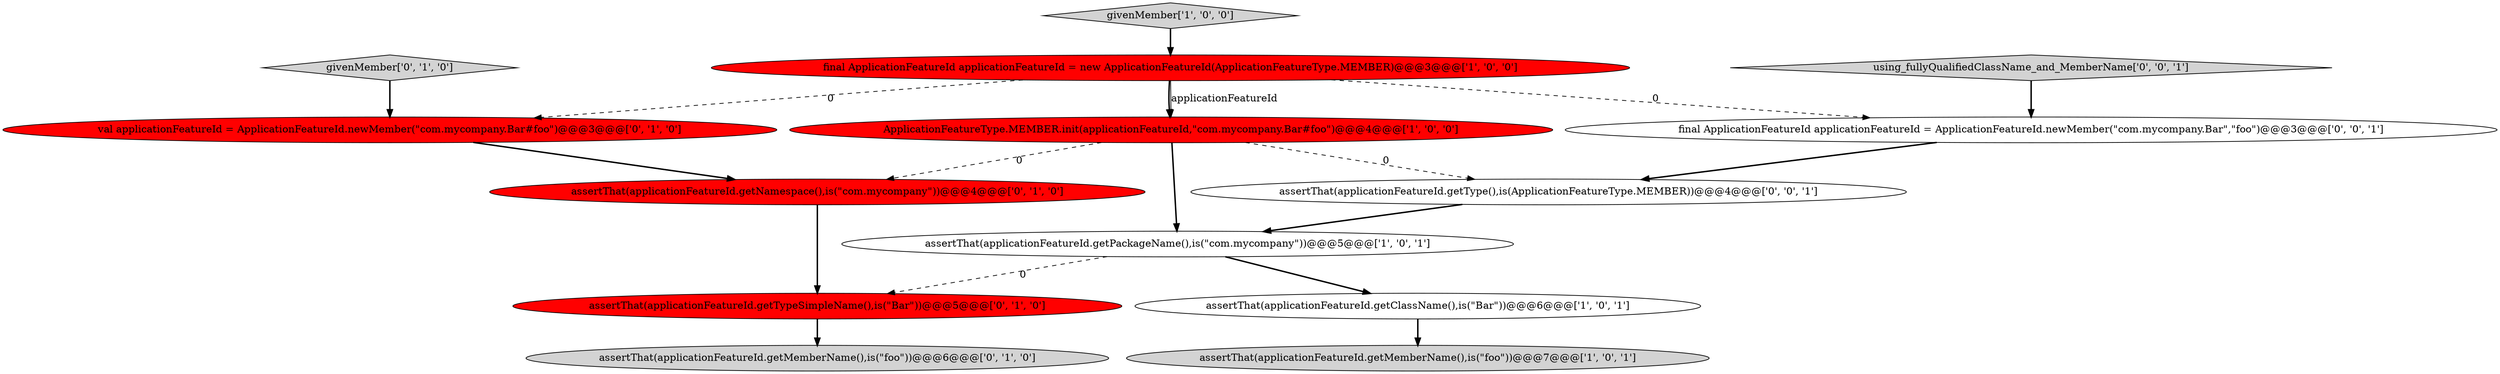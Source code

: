 digraph {
9 [style = filled, label = "givenMember['0', '1', '0']", fillcolor = lightgray, shape = diamond image = "AAA0AAABBB2BBB"];
1 [style = filled, label = "ApplicationFeatureType.MEMBER.init(applicationFeatureId,\"com.mycompany.Bar#foo\")@@@4@@@['1', '0', '0']", fillcolor = red, shape = ellipse image = "AAA1AAABBB1BBB"];
11 [style = filled, label = "using_fullyQualifiedClassName_and_MemberName['0', '0', '1']", fillcolor = lightgray, shape = diamond image = "AAA0AAABBB3BBB"];
4 [style = filled, label = "assertThat(applicationFeatureId.getPackageName(),is(\"com.mycompany\"))@@@5@@@['1', '0', '1']", fillcolor = white, shape = ellipse image = "AAA0AAABBB1BBB"];
8 [style = filled, label = "assertThat(applicationFeatureId.getTypeSimpleName(),is(\"Bar\"))@@@5@@@['0', '1', '0']", fillcolor = red, shape = ellipse image = "AAA1AAABBB2BBB"];
12 [style = filled, label = "assertThat(applicationFeatureId.getType(),is(ApplicationFeatureType.MEMBER))@@@4@@@['0', '0', '1']", fillcolor = white, shape = ellipse image = "AAA0AAABBB3BBB"];
10 [style = filled, label = "assertThat(applicationFeatureId.getMemberName(),is(\"foo\"))@@@6@@@['0', '1', '0']", fillcolor = lightgray, shape = ellipse image = "AAA0AAABBB2BBB"];
6 [style = filled, label = "assertThat(applicationFeatureId.getNamespace(),is(\"com.mycompany\"))@@@4@@@['0', '1', '0']", fillcolor = red, shape = ellipse image = "AAA1AAABBB2BBB"];
3 [style = filled, label = "final ApplicationFeatureId applicationFeatureId = new ApplicationFeatureId(ApplicationFeatureType.MEMBER)@@@3@@@['1', '0', '0']", fillcolor = red, shape = ellipse image = "AAA1AAABBB1BBB"];
2 [style = filled, label = "assertThat(applicationFeatureId.getMemberName(),is(\"foo\"))@@@7@@@['1', '0', '1']", fillcolor = lightgray, shape = ellipse image = "AAA0AAABBB1BBB"];
13 [style = filled, label = "final ApplicationFeatureId applicationFeatureId = ApplicationFeatureId.newMember(\"com.mycompany.Bar\",\"foo\")@@@3@@@['0', '0', '1']", fillcolor = white, shape = ellipse image = "AAA0AAABBB3BBB"];
0 [style = filled, label = "givenMember['1', '0', '0']", fillcolor = lightgray, shape = diamond image = "AAA0AAABBB1BBB"];
7 [style = filled, label = "val applicationFeatureId = ApplicationFeatureId.newMember(\"com.mycompany.Bar#foo\")@@@3@@@['0', '1', '0']", fillcolor = red, shape = ellipse image = "AAA1AAABBB2BBB"];
5 [style = filled, label = "assertThat(applicationFeatureId.getClassName(),is(\"Bar\"))@@@6@@@['1', '0', '1']", fillcolor = white, shape = ellipse image = "AAA0AAABBB1BBB"];
0->3 [style = bold, label=""];
6->8 [style = bold, label=""];
1->12 [style = dashed, label="0"];
8->10 [style = bold, label=""];
5->2 [style = bold, label=""];
1->4 [style = bold, label=""];
13->12 [style = bold, label=""];
3->1 [style = bold, label=""];
9->7 [style = bold, label=""];
12->4 [style = bold, label=""];
3->13 [style = dashed, label="0"];
3->1 [style = solid, label="applicationFeatureId"];
4->5 [style = bold, label=""];
3->7 [style = dashed, label="0"];
1->6 [style = dashed, label="0"];
11->13 [style = bold, label=""];
7->6 [style = bold, label=""];
4->8 [style = dashed, label="0"];
}
